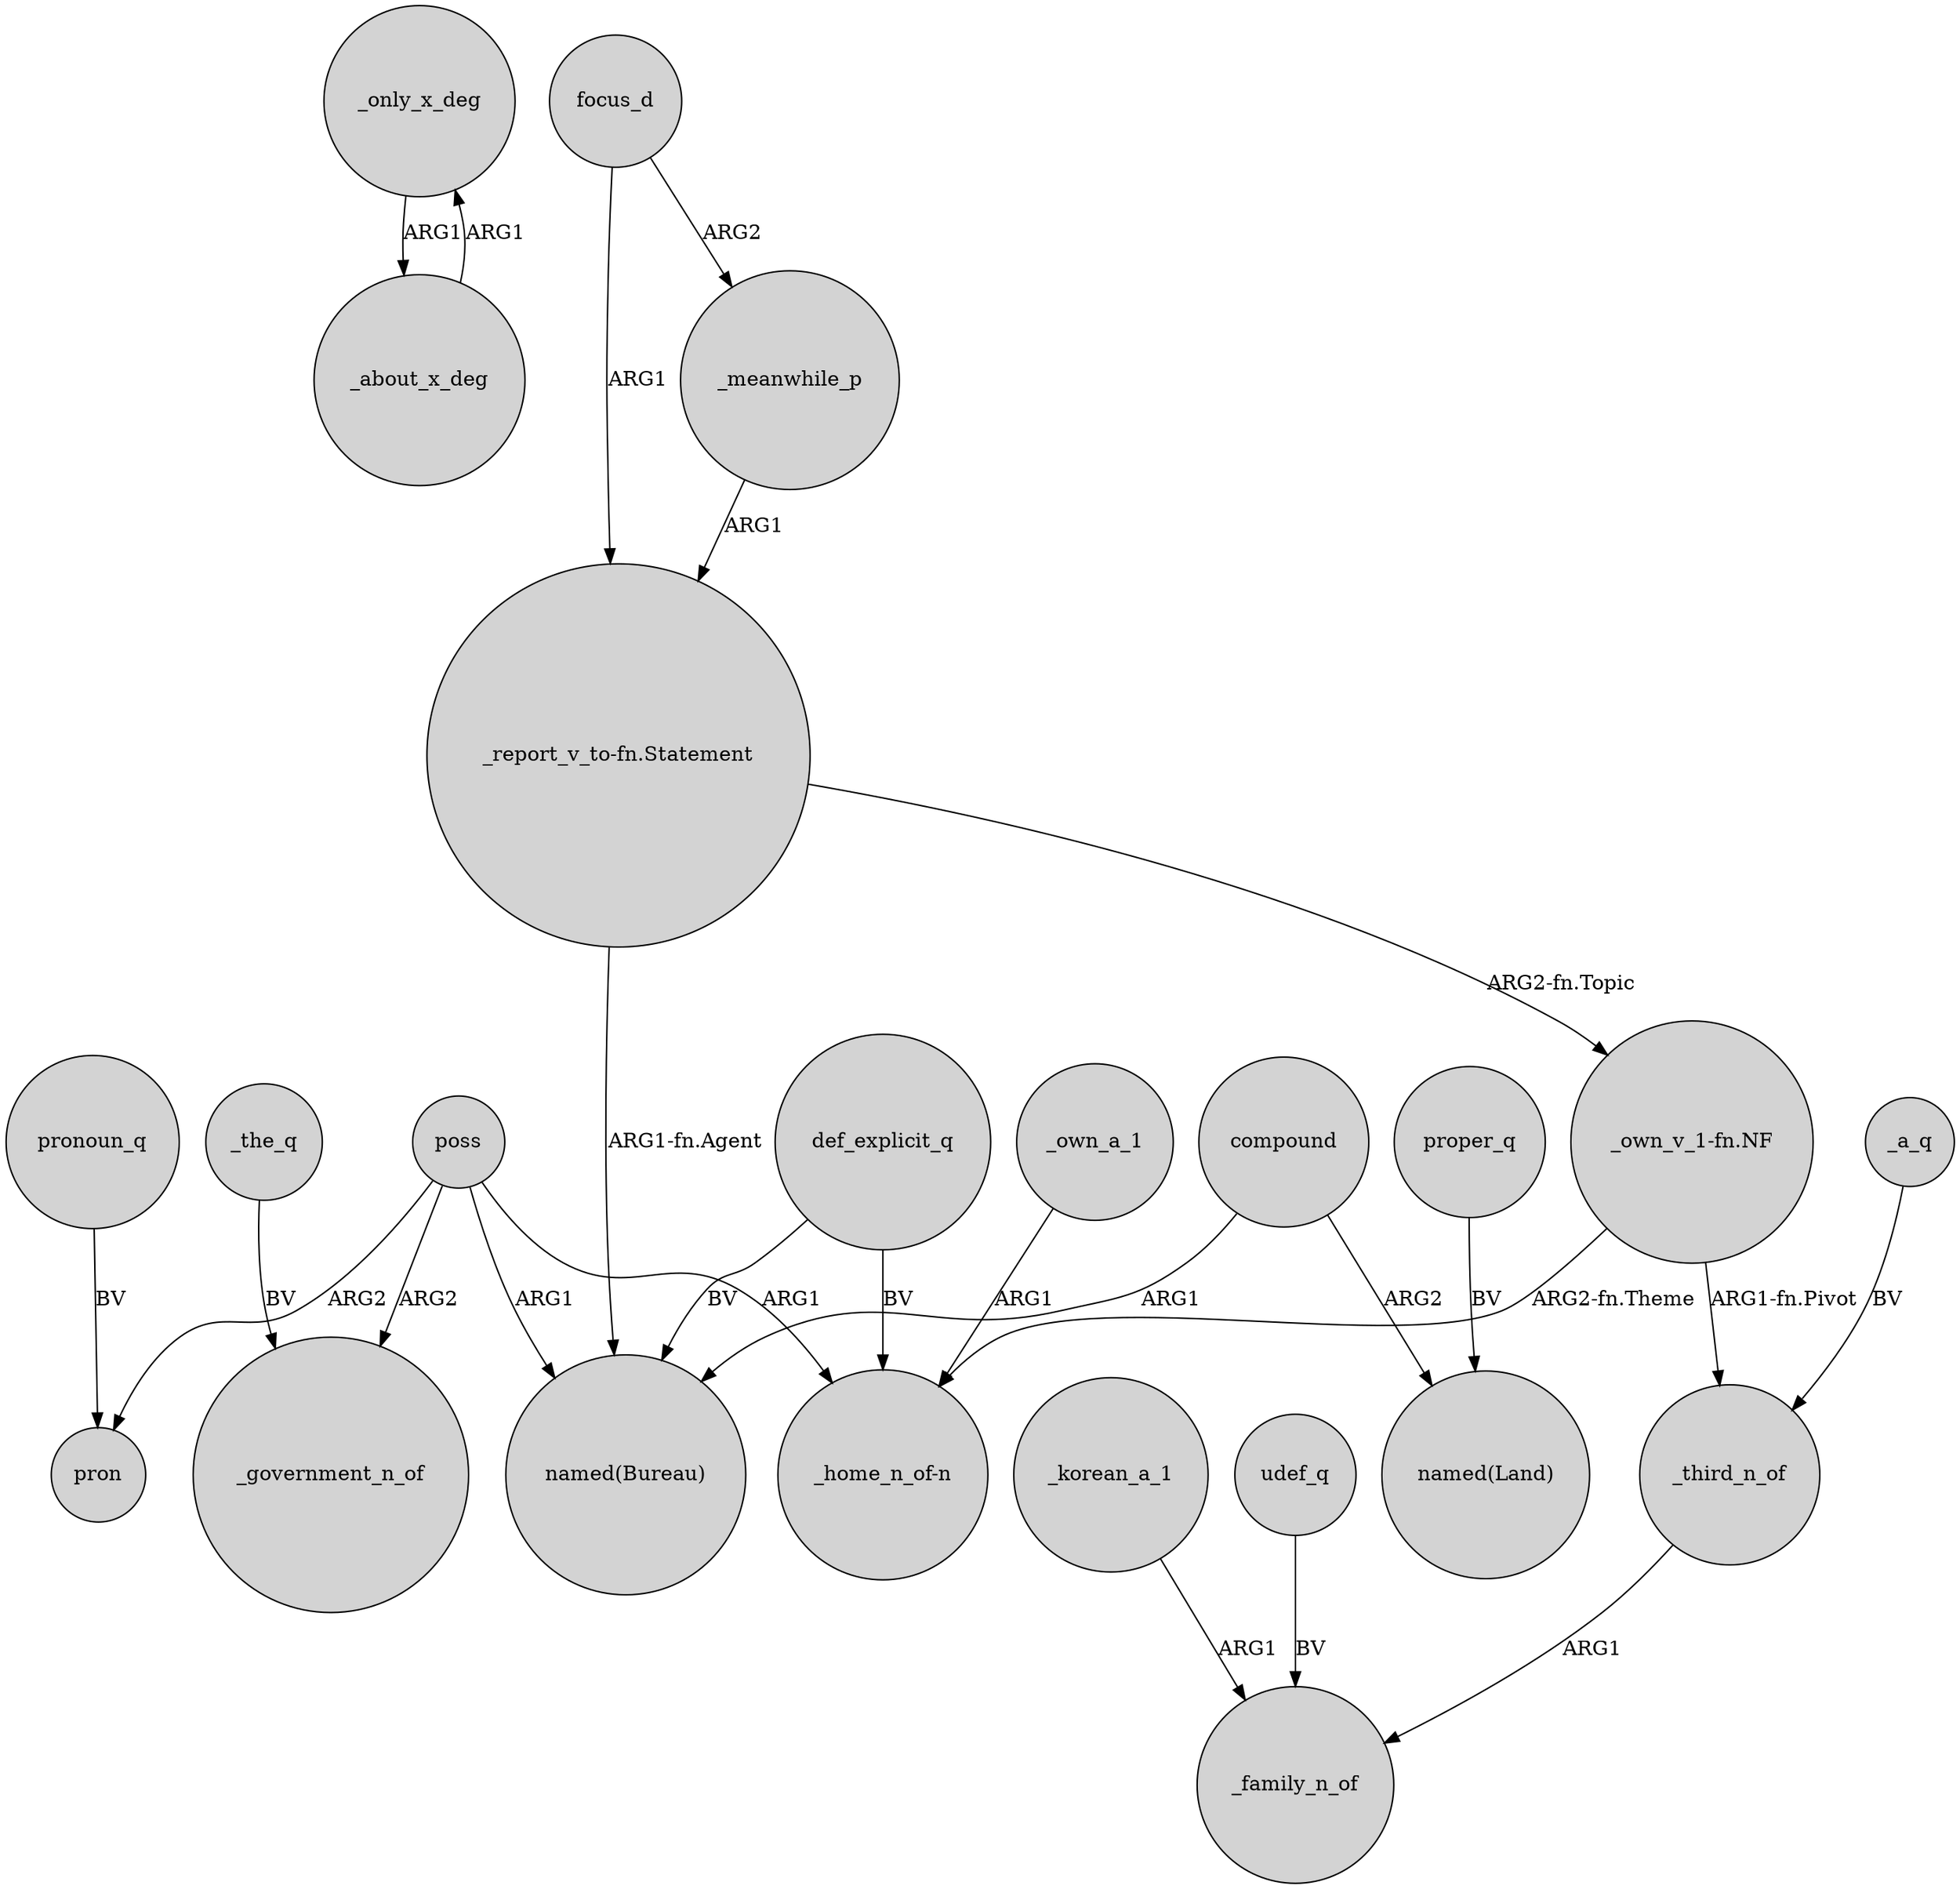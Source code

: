 digraph {
	node [shape=circle style=filled]
	_only_x_deg -> _about_x_deg [label=ARG1]
	focus_d -> "_report_v_to-fn.Statement" [label=ARG1]
	poss -> pron [label=ARG2]
	proper_q -> "named(Land)" [label=BV]
	poss -> "_home_n_of-n" [label=ARG1]
	_third_n_of -> _family_n_of [label=ARG1]
	compound -> "named(Land)" [label=ARG2]
	_about_x_deg -> _only_x_deg [label=ARG1]
	poss -> "named(Bureau)" [label=ARG1]
	def_explicit_q -> "named(Bureau)" [label=BV]
	pronoun_q -> pron [label=BV]
	"_own_v_1-fn.NF" -> "_home_n_of-n" [label="ARG2-fn.Theme"]
	focus_d -> _meanwhile_p [label=ARG2]
	"_own_v_1-fn.NF" -> _third_n_of [label="ARG1-fn.Pivot"]
	_a_q -> _third_n_of [label=BV]
	_korean_a_1 -> _family_n_of [label=ARG1]
	def_explicit_q -> "_home_n_of-n" [label=BV]
	compound -> "named(Bureau)" [label=ARG1]
	_the_q -> _government_n_of [label=BV]
	_meanwhile_p -> "_report_v_to-fn.Statement" [label=ARG1]
	"_report_v_to-fn.Statement" -> "named(Bureau)" [label="ARG1-fn.Agent"]
	udef_q -> _family_n_of [label=BV]
	_own_a_1 -> "_home_n_of-n" [label=ARG1]
	poss -> _government_n_of [label=ARG2]
	"_report_v_to-fn.Statement" -> "_own_v_1-fn.NF" [label="ARG2-fn.Topic"]
}
